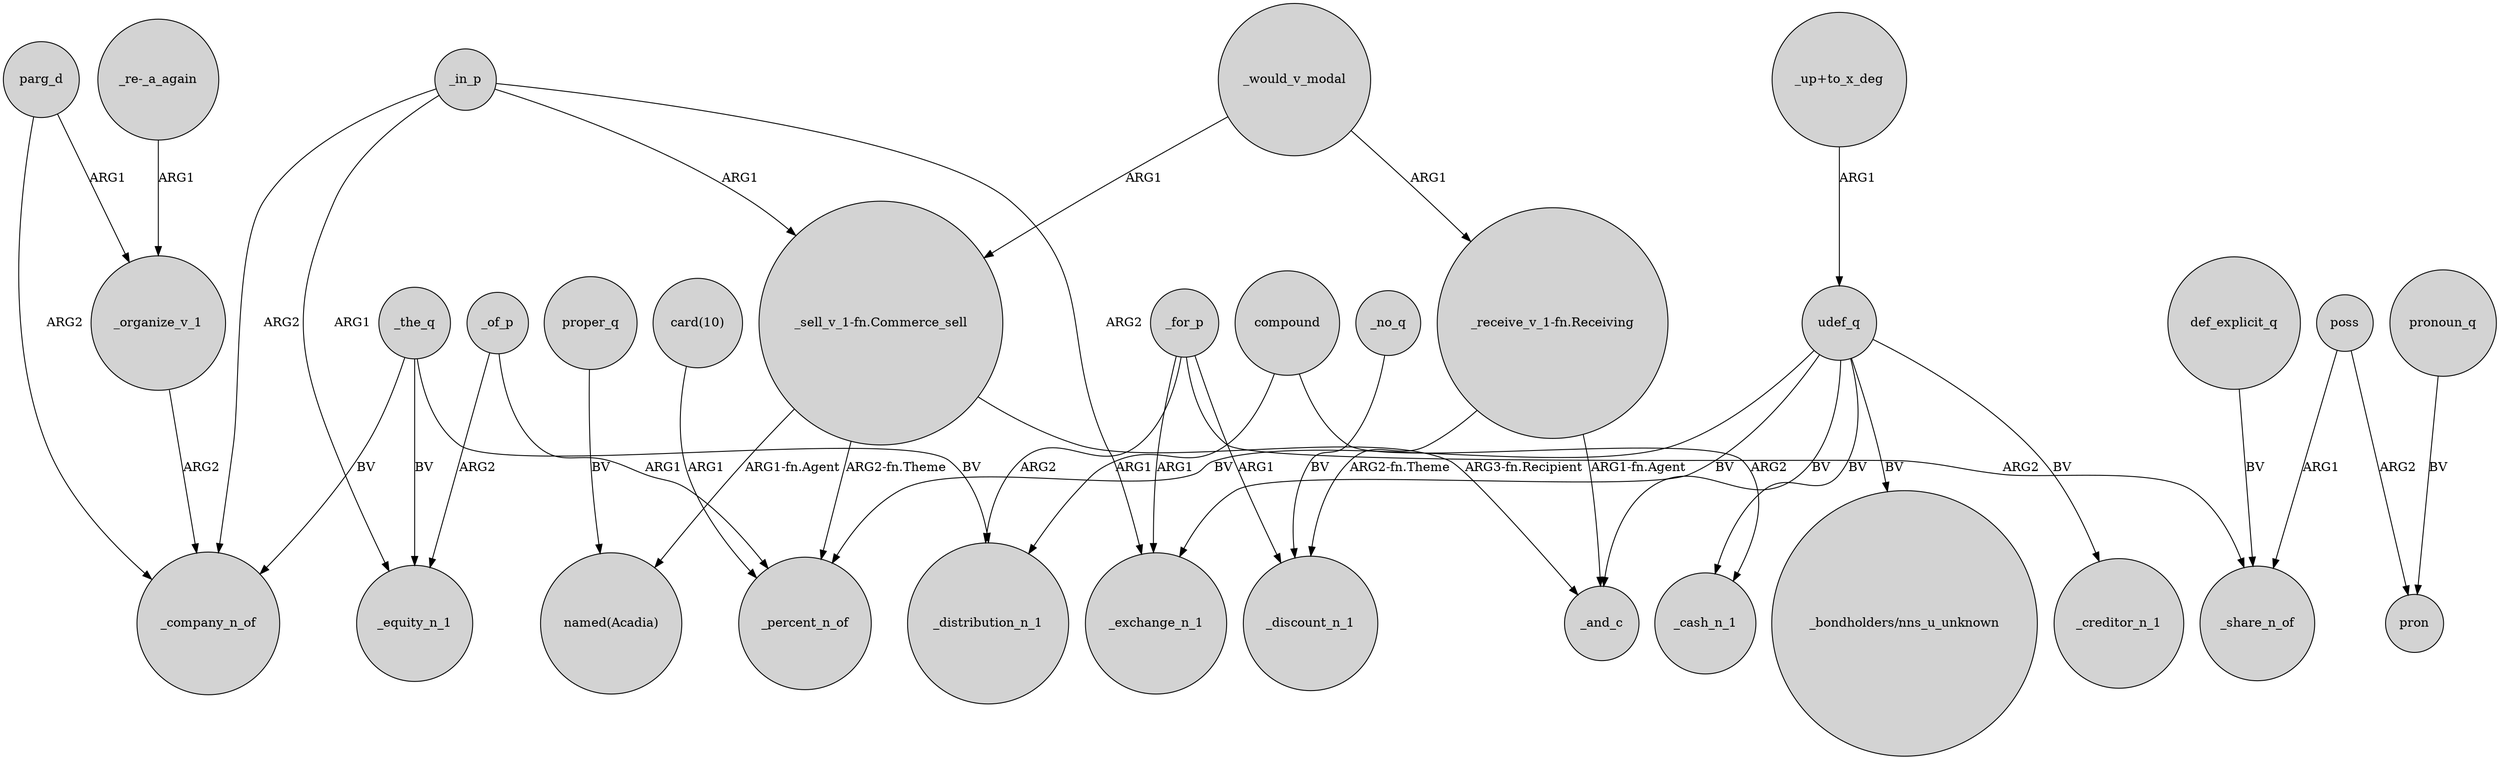 digraph {
	node [shape=circle style=filled]
	_in_p -> _equity_n_1 [label=ARG1]
	"_receive_v_1-fn.Receiving" -> _and_c [label="ARG1-fn.Agent"]
	"_up+to_x_deg" -> udef_q [label=ARG1]
	poss -> pron [label=ARG2]
	"_sell_v_1-fn.Commerce_sell" -> _percent_n_of [label="ARG2-fn.Theme"]
	_for_p -> _discount_n_1 [label=ARG1]
	udef_q -> _cash_n_1 [label=BV]
	_organize_v_1 -> _company_n_of [label=ARG2]
	_the_q -> _equity_n_1 [label=BV]
	proper_q -> "named(Acadia)" [label=BV]
	_for_p -> _exchange_n_1 [label=ARG1]
	"_sell_v_1-fn.Commerce_sell" -> "named(Acadia)" [label="ARG1-fn.Agent"]
	_would_v_modal -> "_sell_v_1-fn.Commerce_sell" [label=ARG1]
	_for_p -> _share_n_of [label=ARG2]
	_the_q -> _company_n_of [label=BV]
	compound -> _distribution_n_1 [label=ARG1]
	_the_q -> _distribution_n_1 [label=BV]
	_of_p -> _percent_n_of [label=ARG1]
	_would_v_modal -> "_receive_v_1-fn.Receiving" [label=ARG1]
	_in_p -> _company_n_of [label=ARG2]
	pronoun_q -> pron [label=BV]
	"card(10)" -> _percent_n_of [label=ARG1]
	udef_q -> "_bondholders/nns_u_unknown" [label=BV]
	_in_p -> "_sell_v_1-fn.Commerce_sell" [label=ARG1]
	_no_q -> _discount_n_1 [label=BV]
	parg_d -> _company_n_of [label=ARG2]
	_for_p -> _distribution_n_1 [label=ARG2]
	parg_d -> _organize_v_1 [label=ARG1]
	udef_q -> _creditor_n_1 [label=BV]
	_of_p -> _equity_n_1 [label=ARG2]
	_in_p -> _exchange_n_1 [label=ARG2]
	compound -> _cash_n_1 [label=ARG2]
	udef_q -> _percent_n_of [label=BV]
	udef_q -> _exchange_n_1 [label=BV]
	udef_q -> _and_c [label=BV]
	"_re-_a_again" -> _organize_v_1 [label=ARG1]
	def_explicit_q -> _share_n_of [label=BV]
	poss -> _share_n_of [label=ARG1]
	"_receive_v_1-fn.Receiving" -> _discount_n_1 [label="ARG2-fn.Theme"]
	"_sell_v_1-fn.Commerce_sell" -> _and_c [label="ARG3-fn.Recipient"]
}
